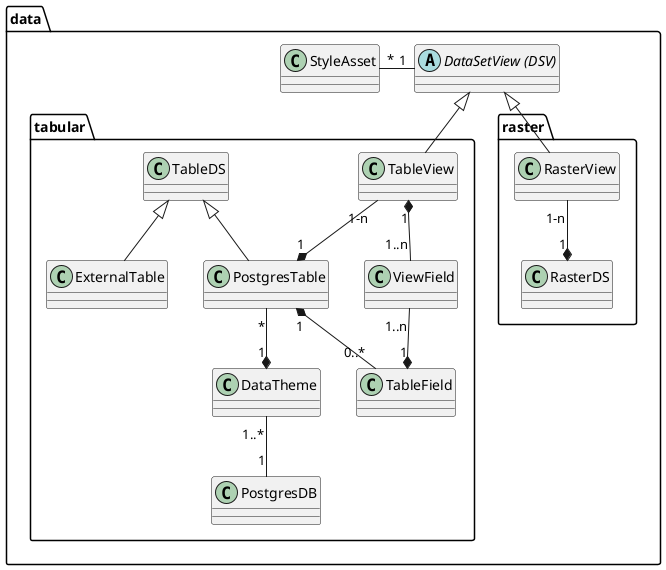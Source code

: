 @startuml
package data {

	abstract class "DataSetView (DSV)" as dsv
    class "StyleAsset" as sta

    package tabular {
        class "TableView" as tv
        class "TableDS" as tds
        class "PostgresTable" as pt
        class "ExternalTable" as et
        class "PostgresDB" as pdb
        class "TableField" as tf
        class "ViewField" as vf
        class "DataTheme" as dt

        tds <|-- pt
        tds <|-- et

        tv "1-n" --* "1" pt

        pt "*" --* "1" dt
        pt "1" *-- "0..*" tf

        tv "1" *-- "1..n" vf
        vf "1..n" --* "1" tf

        dt "1..*" -- "1" pdb
    }

    package "raster"{
        class "RasterView" as rv
        class "RasterDS" as rds

        rv "1-n" --* "1" rds
    }

    dsv <|-- tv
    dsv <|-- rv

    dsv "1" -left- "*" sta
}
@enduml